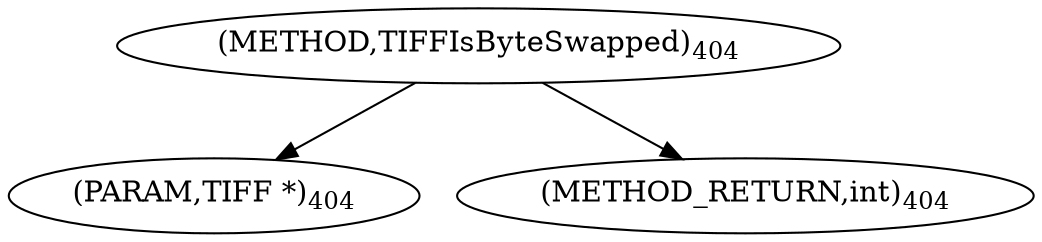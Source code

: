 digraph "TIFFIsByteSwapped" {  
"8679" [label = <(METHOD,TIFFIsByteSwapped)<SUB>404</SUB>> ]
"8680" [label = <(PARAM,TIFF *)<SUB>404</SUB>> ]
"8681" [label = <(METHOD_RETURN,int)<SUB>404</SUB>> ]
  "8679" -> "8680" 
  "8679" -> "8681" 
}
